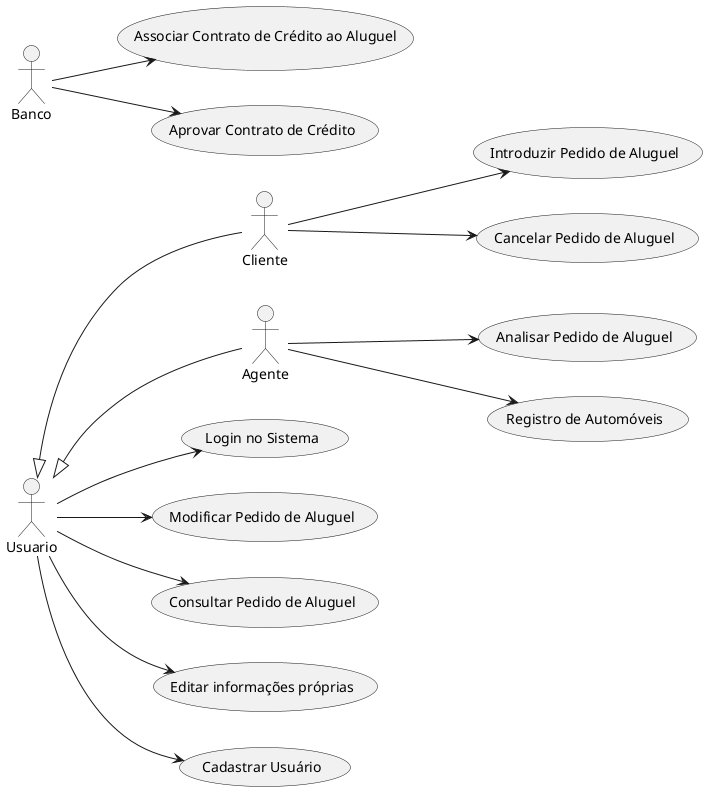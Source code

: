 @startuml

left to right direction

actor Usuario as U
actor Cliente as C
actor Agente as A
actor Banco as B

U <|-- C
U <|-- A

usecase "Login no Sistema" as UC2
usecase "Introduzir Pedido de Aluguel" as UC3
usecase "Modificar Pedido de Aluguel" as UC4
usecase "Consultar Pedido de Aluguel" as UC5
usecase "Cancelar Pedido de Aluguel" as UC6
usecase "Analisar Pedido de Aluguel" as UC7
usecase "Registro de Automóveis" as UC8
usecase "Associar Contrato de Crédito ao Aluguel" as UC9
usecase "Aprovar Contrato de Crédito" as UC10
usecase "Editar informações próprias" as UC1
usecase "Cadastrar Usuário" as UC11

U --> UC1
U --> UC2
U --> UC4
U --> UC5
U --> UC11

C --> UC3
C --> UC6

A --> UC7
A --> UC8

B --> UC9
B --> UC10

@enduml